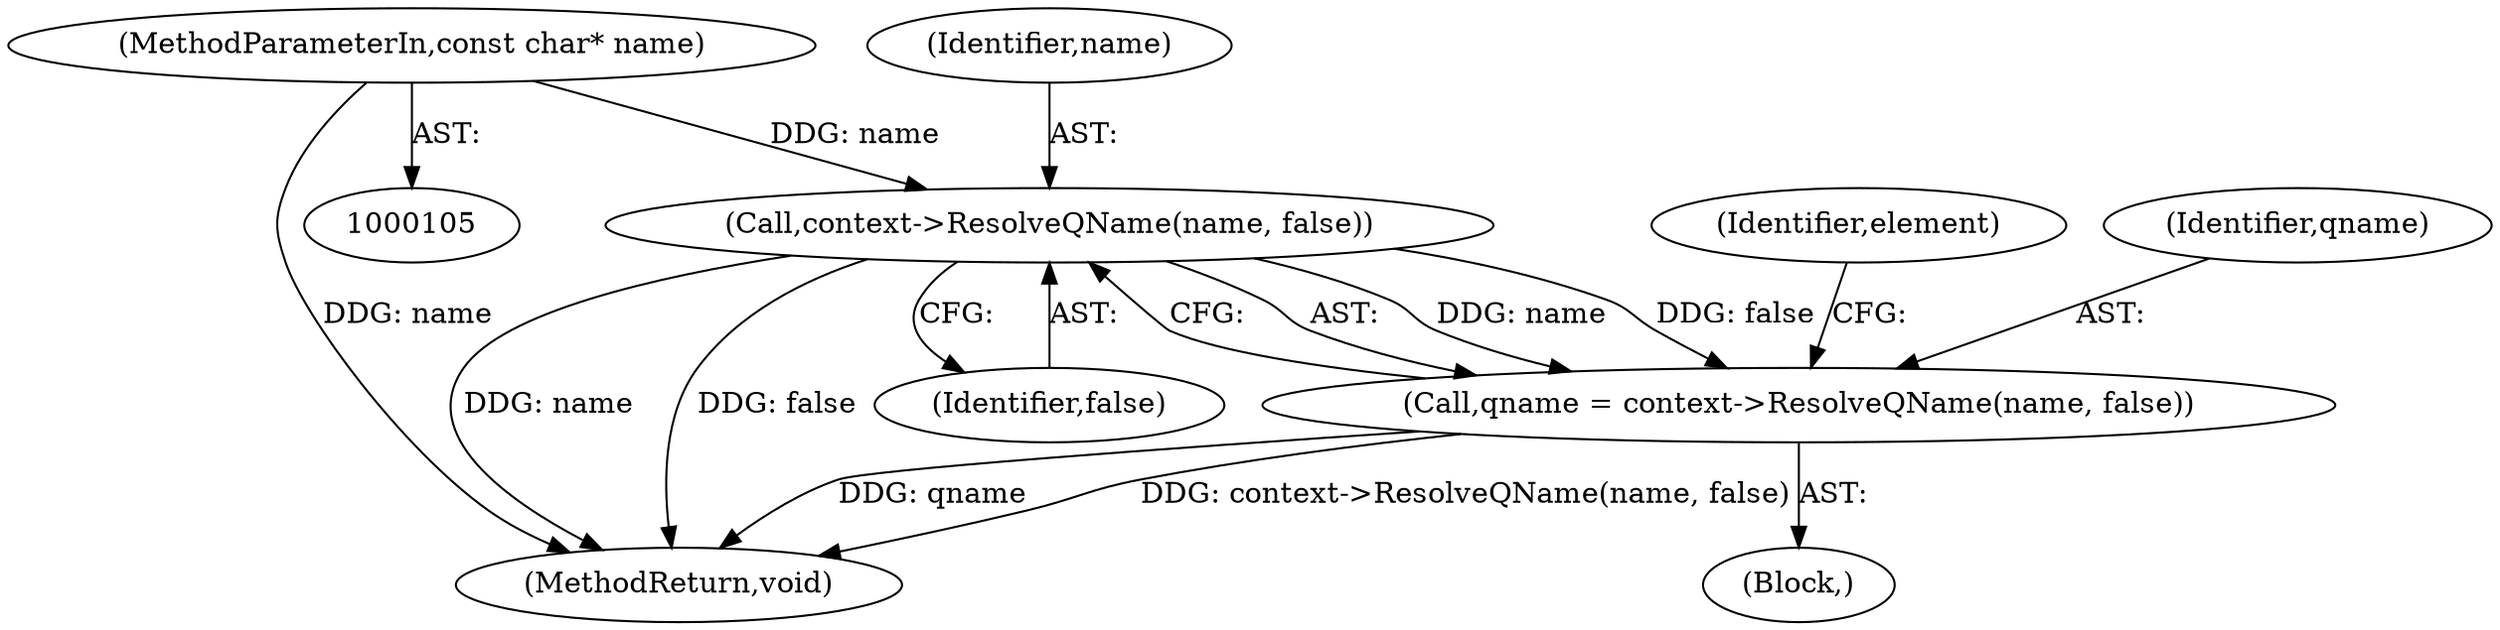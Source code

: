 digraph "0_Chrome_5f372f899b8709dac700710b5f0f90959dcf9ecb_2@pointer" {
"1000113" [label="(Call,context->ResolveQName(name, false))"];
"1000107" [label="(MethodParameterIn,const char* name)"];
"1000111" [label="(Call,qname = context->ResolveQName(name, false))"];
"1000114" [label="(Identifier,name)"];
"1000262" [label="(MethodReturn,void)"];
"1000115" [label="(Identifier,false)"];
"1000111" [label="(Call,qname = context->ResolveQName(name, false))"];
"1000118" [label="(Identifier,element)"];
"1000112" [label="(Identifier,qname)"];
"1000109" [label="(Block,)"];
"1000107" [label="(MethodParameterIn,const char* name)"];
"1000113" [label="(Call,context->ResolveQName(name, false))"];
"1000113" -> "1000111"  [label="AST: "];
"1000113" -> "1000115"  [label="CFG: "];
"1000114" -> "1000113"  [label="AST: "];
"1000115" -> "1000113"  [label="AST: "];
"1000111" -> "1000113"  [label="CFG: "];
"1000113" -> "1000262"  [label="DDG: name"];
"1000113" -> "1000262"  [label="DDG: false"];
"1000113" -> "1000111"  [label="DDG: name"];
"1000113" -> "1000111"  [label="DDG: false"];
"1000107" -> "1000113"  [label="DDG: name"];
"1000107" -> "1000105"  [label="AST: "];
"1000107" -> "1000262"  [label="DDG: name"];
"1000111" -> "1000109"  [label="AST: "];
"1000112" -> "1000111"  [label="AST: "];
"1000118" -> "1000111"  [label="CFG: "];
"1000111" -> "1000262"  [label="DDG: qname"];
"1000111" -> "1000262"  [label="DDG: context->ResolveQName(name, false)"];
}
